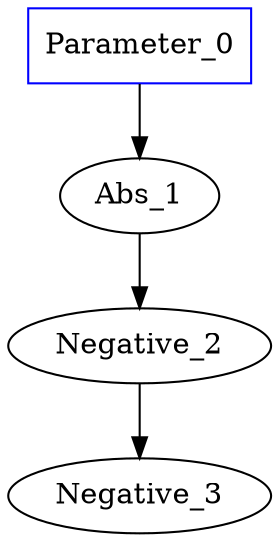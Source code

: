 digraph G {
    Parameter_0 -> Abs_1 -> Negative_2 -> Negative_3;
    Parameter_0 [shape=box color=blue]
    Abs_1 [shape=ellipse color=black]
    Negative_2 [shape=ellipse color=black]
    Negative_3 [shape=ellipse color=black]
}


